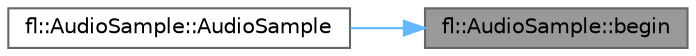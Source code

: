 digraph "fl::AudioSample::begin"
{
 // INTERACTIVE_SVG=YES
 // LATEX_PDF_SIZE
  bgcolor="transparent";
  edge [fontname=Helvetica,fontsize=10,labelfontname=Helvetica,labelfontsize=10];
  node [fontname=Helvetica,fontsize=10,shape=box,height=0.2,width=0.4];
  rankdir="RL";
  Node1 [id="Node000001",label="fl::AudioSample::begin",height=0.2,width=0.4,color="gray40", fillcolor="grey60", style="filled", fontcolor="black",tooltip=" "];
  Node1 -> Node2 [id="edge1_Node000001_Node000002",dir="back",color="steelblue1",style="solid",tooltip=" "];
  Node2 [id="Node000002",label="fl::AudioSample::AudioSample",height=0.2,width=0.4,color="grey40", fillcolor="white", style="filled",URL="$d0/de1/classfl_1_1_audio_sample_ab067aa94aded71afb3205a4e33edc5d3.html#ab067aa94aded71afb3205a4e33edc5d3",tooltip=" "];
}
